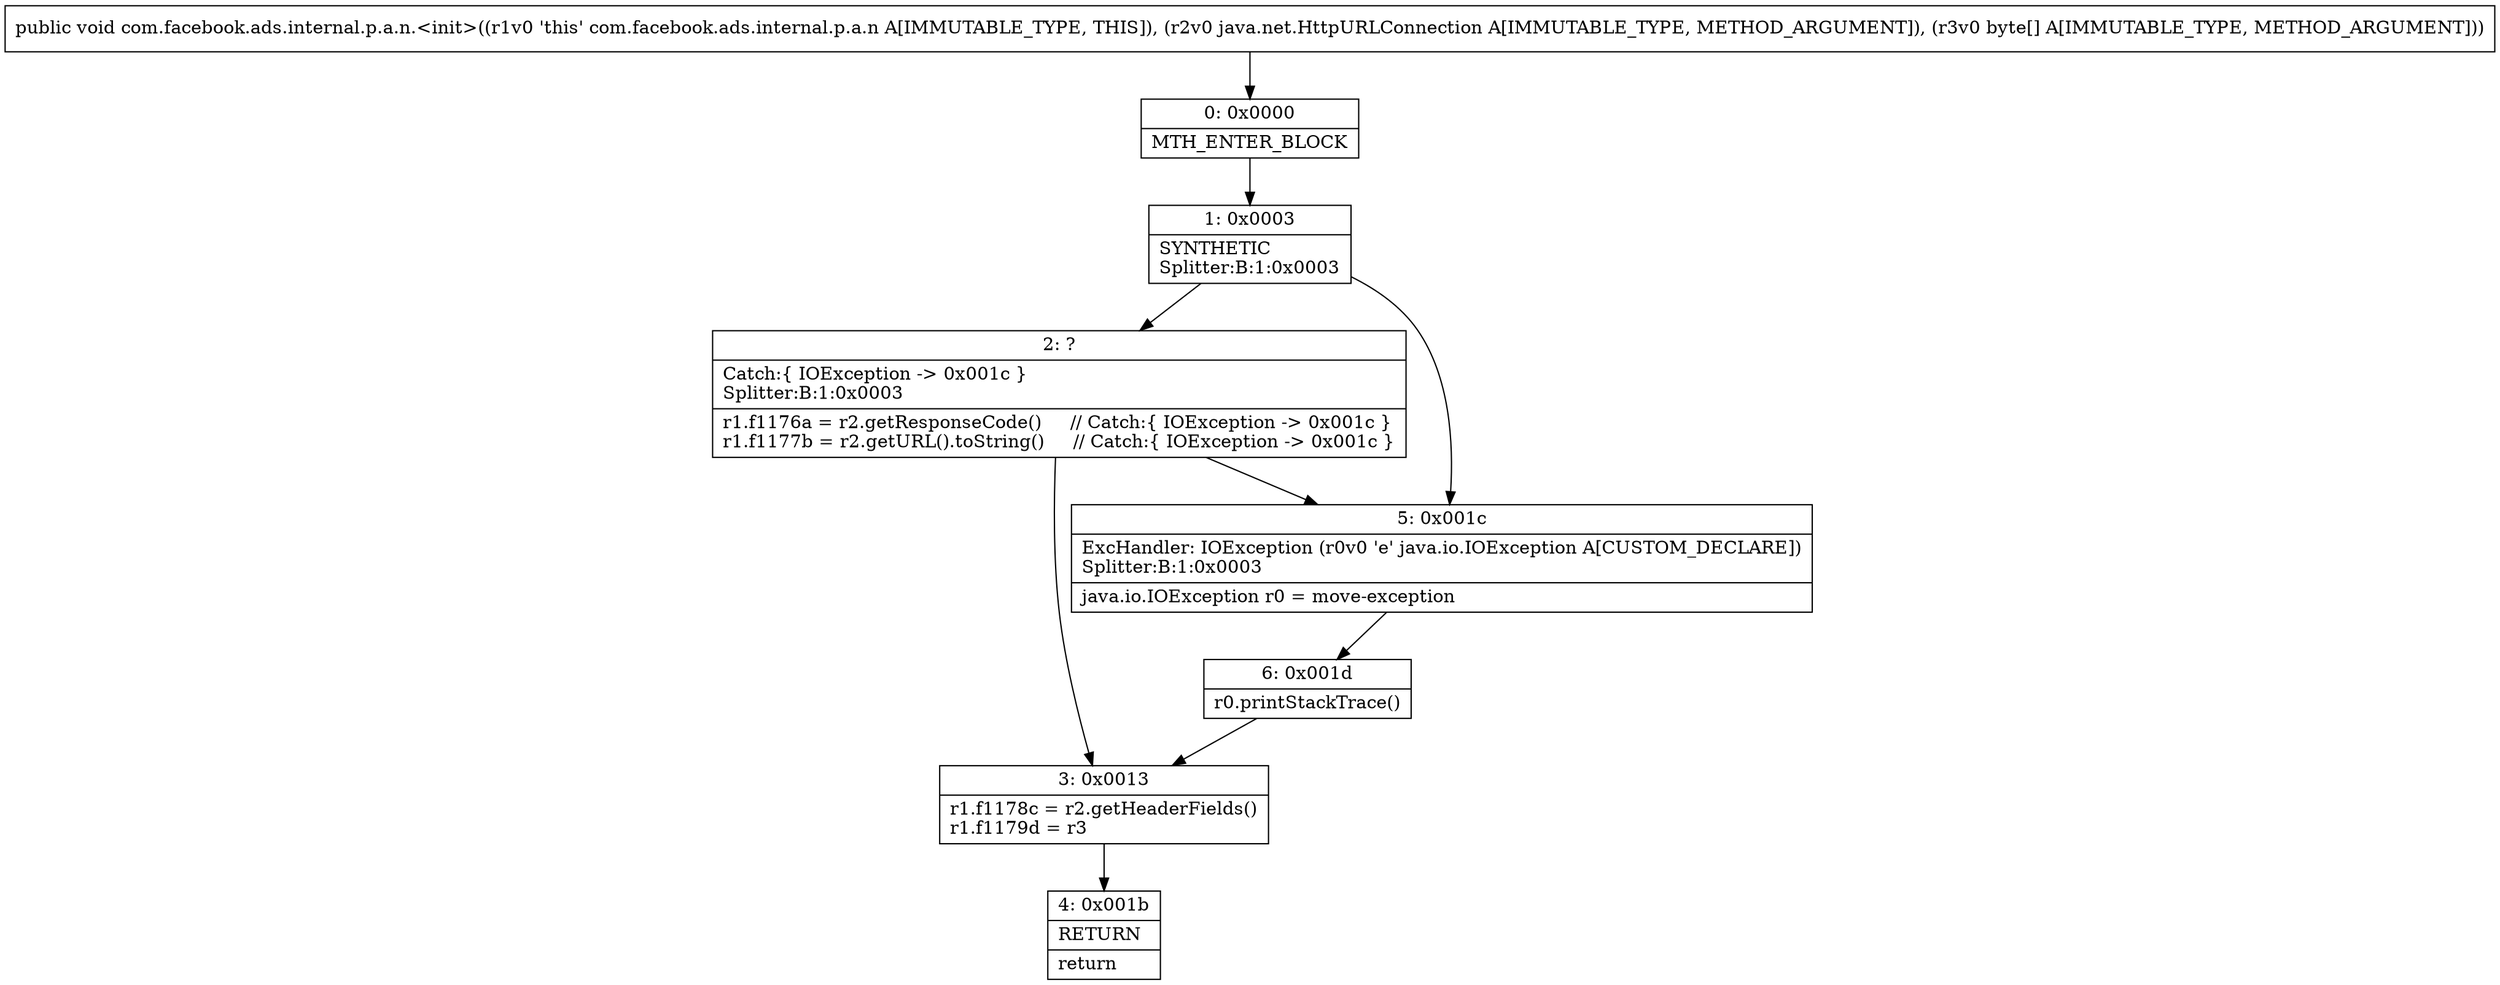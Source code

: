 digraph "CFG forcom.facebook.ads.internal.p.a.n.\<init\>(Ljava\/net\/HttpURLConnection;[B)V" {
Node_0 [shape=record,label="{0\:\ 0x0000|MTH_ENTER_BLOCK\l}"];
Node_1 [shape=record,label="{1\:\ 0x0003|SYNTHETIC\lSplitter:B:1:0x0003\l}"];
Node_2 [shape=record,label="{2\:\ ?|Catch:\{ IOException \-\> 0x001c \}\lSplitter:B:1:0x0003\l|r1.f1176a = r2.getResponseCode()     \/\/ Catch:\{ IOException \-\> 0x001c \}\lr1.f1177b = r2.getURL().toString()     \/\/ Catch:\{ IOException \-\> 0x001c \}\l}"];
Node_3 [shape=record,label="{3\:\ 0x0013|r1.f1178c = r2.getHeaderFields()\lr1.f1179d = r3\l}"];
Node_4 [shape=record,label="{4\:\ 0x001b|RETURN\l|return\l}"];
Node_5 [shape=record,label="{5\:\ 0x001c|ExcHandler: IOException (r0v0 'e' java.io.IOException A[CUSTOM_DECLARE])\lSplitter:B:1:0x0003\l|java.io.IOException r0 = move\-exception\l}"];
Node_6 [shape=record,label="{6\:\ 0x001d|r0.printStackTrace()\l}"];
MethodNode[shape=record,label="{public void com.facebook.ads.internal.p.a.n.\<init\>((r1v0 'this' com.facebook.ads.internal.p.a.n A[IMMUTABLE_TYPE, THIS]), (r2v0 java.net.HttpURLConnection A[IMMUTABLE_TYPE, METHOD_ARGUMENT]), (r3v0 byte[] A[IMMUTABLE_TYPE, METHOD_ARGUMENT])) }"];
MethodNode -> Node_0;
Node_0 -> Node_1;
Node_1 -> Node_2;
Node_1 -> Node_5;
Node_2 -> Node_3;
Node_2 -> Node_5;
Node_3 -> Node_4;
Node_5 -> Node_6;
Node_6 -> Node_3;
}

